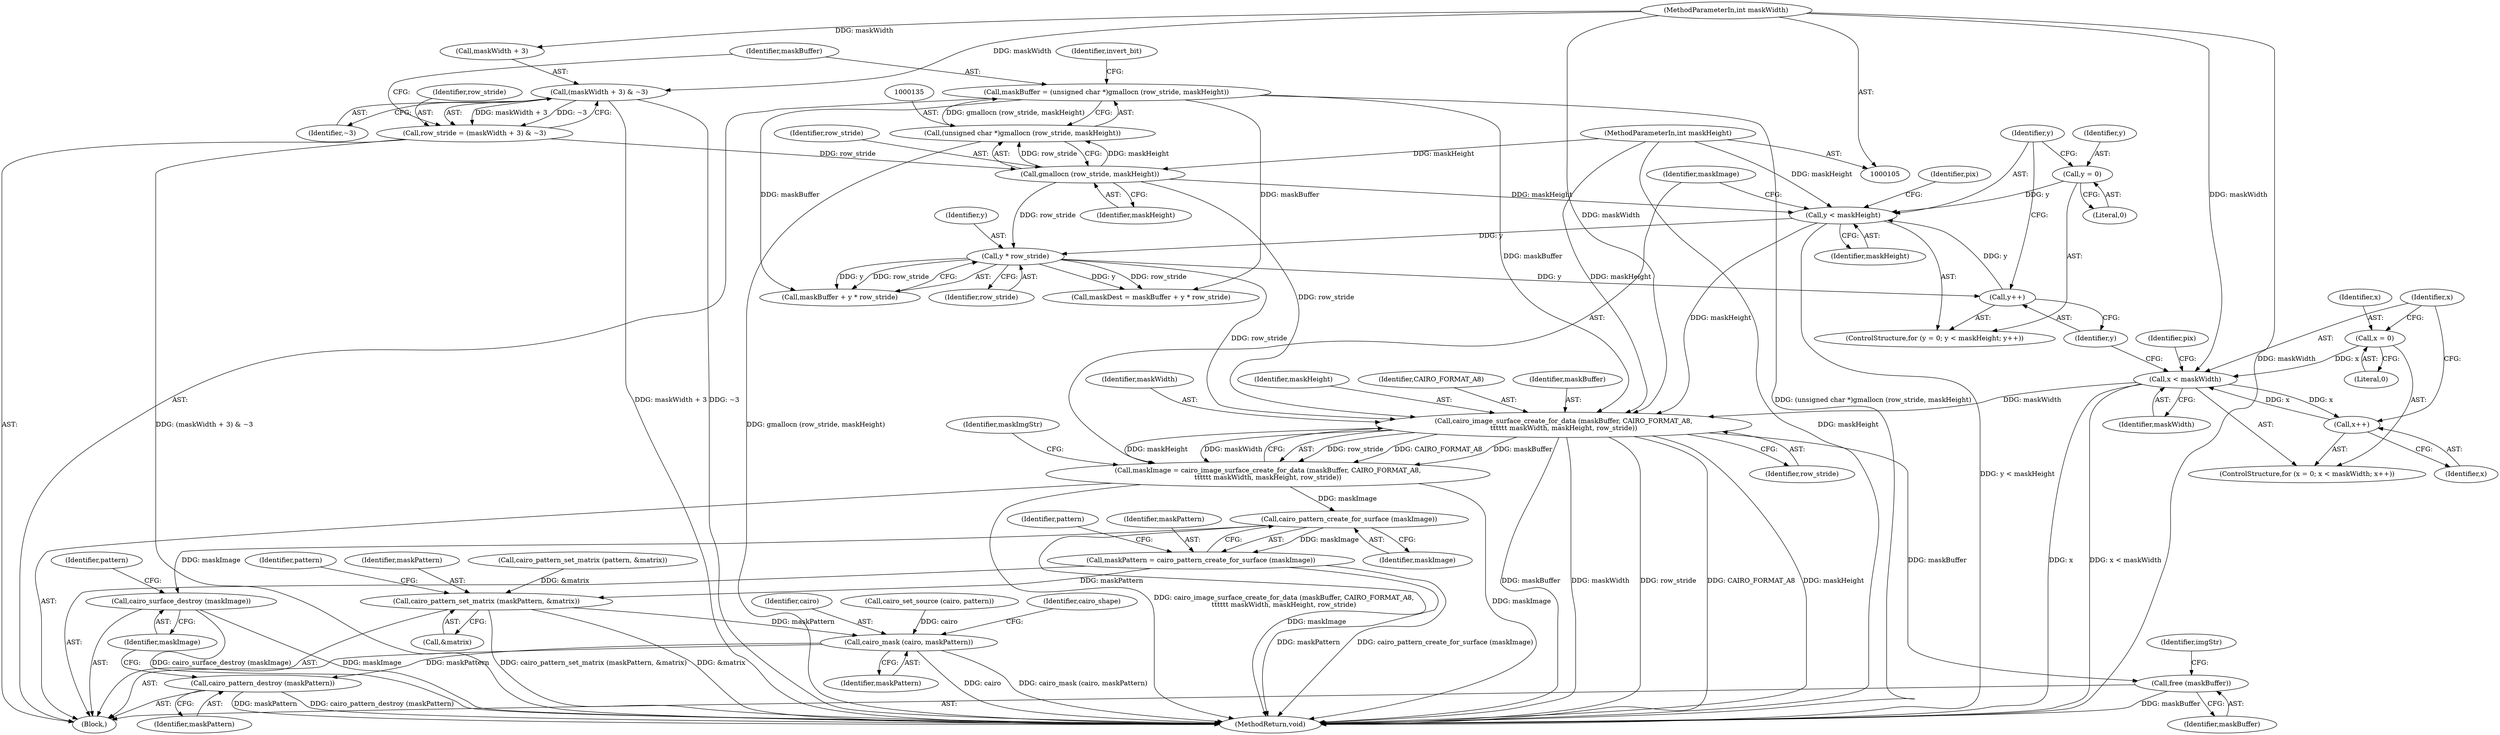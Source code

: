 digraph "0_poppler_7b2d314a61fd0e12f47c62996cb49ec0d1ba747a_2@API" {
"1000201" [label="(Call,cairo_image_surface_create_for_data (maskBuffer, CAIRO_FORMAT_A8,\n\t\t\t\t\t\t maskWidth, maskHeight, row_stride))"];
"1000132" [label="(Call,maskBuffer = (unsigned char *)gmallocn (row_stride, maskHeight))"];
"1000134" [label="(Call,(unsigned char *)gmallocn (row_stride, maskHeight))"];
"1000136" [label="(Call,gmallocn (row_stride, maskHeight))"];
"1000124" [label="(Call,row_stride = (maskWidth + 3) & ~3)"];
"1000126" [label="(Call,(maskWidth + 3) & ~3)"];
"1000113" [label="(MethodParameterIn,int maskWidth)"];
"1000114" [label="(MethodParameterIn,int maskHeight)"];
"1000176" [label="(Call,x < maskWidth)"];
"1000179" [label="(Call,x++)"];
"1000173" [label="(Call,x = 0)"];
"1000156" [label="(Call,y < maskHeight)"];
"1000159" [label="(Call,y++)"];
"1000169" [label="(Call,y * row_stride)"];
"1000153" [label="(Call,y = 0)"];
"1000199" [label="(Call,maskImage = cairo_image_surface_create_for_data (maskBuffer, CAIRO_FORMAT_A8,\n\t\t\t\t\t\t maskWidth, maskHeight, row_stride))"];
"1000295" [label="(Call,cairo_pattern_create_for_surface (maskImage))"];
"1000293" [label="(Call,maskPattern = cairo_pattern_create_for_surface (maskImage))"];
"1000325" [label="(Call,cairo_pattern_set_matrix (maskPattern, &matrix))"];
"1000335" [label="(Call,cairo_mask (cairo, maskPattern))"];
"1000349" [label="(Call,cairo_pattern_destroy (maskPattern))"];
"1000351" [label="(Call,cairo_surface_destroy (maskImage))"];
"1000359" [label="(Call,free (maskBuffer))"];
"1000327" [label="(Call,&matrix)"];
"1000337" [label="(Identifier,maskPattern)"];
"1000336" [label="(Identifier,cairo)"];
"1000175" [label="(Literal,0)"];
"1000157" [label="(Identifier,y)"];
"1000154" [label="(Identifier,y)"];
"1000296" [label="(Identifier,maskImage)"];
"1000321" [label="(Call,cairo_pattern_set_matrix (pattern, &matrix))"];
"1000180" [label="(Identifier,x)"];
"1000294" [label="(Identifier,maskPattern)"];
"1000354" [label="(Identifier,pattern)"];
"1000362" [label="(Identifier,imgStr)"];
"1000138" [label="(Identifier,maskHeight)"];
"1000363" [label="(MethodReturn,void)"];
"1000200" [label="(Identifier,maskImage)"];
"1000153" [label="(Call,y = 0)"];
"1000330" [label="(Identifier,pattern)"];
"1000156" [label="(Call,y < maskHeight)"];
"1000163" [label="(Identifier,pix)"];
"1000173" [label="(Call,x = 0)"];
"1000155" [label="(Literal,0)"];
"1000136" [label="(Call,gmallocn (row_stride, maskHeight))"];
"1000203" [label="(Identifier,CAIRO_FORMAT_A8)"];
"1000170" [label="(Identifier,y)"];
"1000359" [label="(Call,free (maskBuffer))"];
"1000176" [label="(Call,x < maskWidth)"];
"1000325" [label="(Call,cairo_pattern_set_matrix (maskPattern, &matrix))"];
"1000332" [label="(Call,cairo_set_source (cairo, pattern))"];
"1000177" [label="(Identifier,x)"];
"1000172" [label="(ControlStructure,for (x = 0; x < maskWidth; x++))"];
"1000113" [label="(MethodParameterIn,int maskWidth)"];
"1000206" [label="(Identifier,row_stride)"];
"1000351" [label="(Call,cairo_surface_destroy (maskImage))"];
"1000147" [label="(Identifier,invert_bit)"];
"1000160" [label="(Identifier,y)"];
"1000169" [label="(Call,y * row_stride)"];
"1000174" [label="(Identifier,x)"];
"1000349" [label="(Call,cairo_pattern_destroy (maskPattern))"];
"1000165" [label="(Call,maskDest = maskBuffer + y * row_stride)"];
"1000185" [label="(Identifier,pix)"];
"1000133" [label="(Identifier,maskBuffer)"];
"1000202" [label="(Identifier,maskBuffer)"];
"1000134" [label="(Call,(unsigned char *)gmallocn (row_stride, maskHeight))"];
"1000339" [label="(Identifier,cairo_shape)"];
"1000152" [label="(ControlStructure,for (y = 0; y < maskHeight; y++))"];
"1000326" [label="(Identifier,maskPattern)"];
"1000126" [label="(Call,(maskWidth + 3) & ~3)"];
"1000199" [label="(Call,maskImage = cairo_image_surface_create_for_data (maskBuffer, CAIRO_FORMAT_A8,\n\t\t\t\t\t\t maskWidth, maskHeight, row_stride))"];
"1000201" [label="(Call,cairo_image_surface_create_for_data (maskBuffer, CAIRO_FORMAT_A8,\n\t\t\t\t\t\t maskWidth, maskHeight, row_stride))"];
"1000132" [label="(Call,maskBuffer = (unsigned char *)gmallocn (row_stride, maskHeight))"];
"1000125" [label="(Identifier,row_stride)"];
"1000116" [label="(Block,)"];
"1000178" [label="(Identifier,maskWidth)"];
"1000158" [label="(Identifier,maskHeight)"];
"1000167" [label="(Call,maskBuffer + y * row_stride)"];
"1000137" [label="(Identifier,row_stride)"];
"1000204" [label="(Identifier,maskWidth)"];
"1000127" [label="(Call,maskWidth + 3)"];
"1000360" [label="(Identifier,maskBuffer)"];
"1000295" [label="(Call,cairo_pattern_create_for_surface (maskImage))"];
"1000114" [label="(MethodParameterIn,int maskHeight)"];
"1000171" [label="(Identifier,row_stride)"];
"1000352" [label="(Identifier,maskImage)"];
"1000130" [label="(Identifier,~3)"];
"1000159" [label="(Call,y++)"];
"1000335" [label="(Call,cairo_mask (cairo, maskPattern))"];
"1000208" [label="(Identifier,maskImgStr)"];
"1000299" [label="(Identifier,pattern)"];
"1000179" [label="(Call,x++)"];
"1000205" [label="(Identifier,maskHeight)"];
"1000124" [label="(Call,row_stride = (maskWidth + 3) & ~3)"];
"1000293" [label="(Call,maskPattern = cairo_pattern_create_for_surface (maskImage))"];
"1000350" [label="(Identifier,maskPattern)"];
"1000201" -> "1000199"  [label="AST: "];
"1000201" -> "1000206"  [label="CFG: "];
"1000202" -> "1000201"  [label="AST: "];
"1000203" -> "1000201"  [label="AST: "];
"1000204" -> "1000201"  [label="AST: "];
"1000205" -> "1000201"  [label="AST: "];
"1000206" -> "1000201"  [label="AST: "];
"1000199" -> "1000201"  [label="CFG: "];
"1000201" -> "1000363"  [label="DDG: row_stride"];
"1000201" -> "1000363"  [label="DDG: CAIRO_FORMAT_A8"];
"1000201" -> "1000363"  [label="DDG: maskHeight"];
"1000201" -> "1000363"  [label="DDG: maskBuffer"];
"1000201" -> "1000363"  [label="DDG: maskWidth"];
"1000201" -> "1000199"  [label="DDG: row_stride"];
"1000201" -> "1000199"  [label="DDG: CAIRO_FORMAT_A8"];
"1000201" -> "1000199"  [label="DDG: maskBuffer"];
"1000201" -> "1000199"  [label="DDG: maskHeight"];
"1000201" -> "1000199"  [label="DDG: maskWidth"];
"1000132" -> "1000201"  [label="DDG: maskBuffer"];
"1000176" -> "1000201"  [label="DDG: maskWidth"];
"1000113" -> "1000201"  [label="DDG: maskWidth"];
"1000156" -> "1000201"  [label="DDG: maskHeight"];
"1000114" -> "1000201"  [label="DDG: maskHeight"];
"1000169" -> "1000201"  [label="DDG: row_stride"];
"1000136" -> "1000201"  [label="DDG: row_stride"];
"1000201" -> "1000359"  [label="DDG: maskBuffer"];
"1000132" -> "1000116"  [label="AST: "];
"1000132" -> "1000134"  [label="CFG: "];
"1000133" -> "1000132"  [label="AST: "];
"1000134" -> "1000132"  [label="AST: "];
"1000147" -> "1000132"  [label="CFG: "];
"1000132" -> "1000363"  [label="DDG: (unsigned char *)gmallocn (row_stride, maskHeight)"];
"1000134" -> "1000132"  [label="DDG: gmallocn (row_stride, maskHeight)"];
"1000132" -> "1000165"  [label="DDG: maskBuffer"];
"1000132" -> "1000167"  [label="DDG: maskBuffer"];
"1000134" -> "1000136"  [label="CFG: "];
"1000135" -> "1000134"  [label="AST: "];
"1000136" -> "1000134"  [label="AST: "];
"1000134" -> "1000363"  [label="DDG: gmallocn (row_stride, maskHeight)"];
"1000136" -> "1000134"  [label="DDG: row_stride"];
"1000136" -> "1000134"  [label="DDG: maskHeight"];
"1000136" -> "1000138"  [label="CFG: "];
"1000137" -> "1000136"  [label="AST: "];
"1000138" -> "1000136"  [label="AST: "];
"1000124" -> "1000136"  [label="DDG: row_stride"];
"1000114" -> "1000136"  [label="DDG: maskHeight"];
"1000136" -> "1000156"  [label="DDG: maskHeight"];
"1000136" -> "1000169"  [label="DDG: row_stride"];
"1000124" -> "1000116"  [label="AST: "];
"1000124" -> "1000126"  [label="CFG: "];
"1000125" -> "1000124"  [label="AST: "];
"1000126" -> "1000124"  [label="AST: "];
"1000133" -> "1000124"  [label="CFG: "];
"1000124" -> "1000363"  [label="DDG: (maskWidth + 3) & ~3"];
"1000126" -> "1000124"  [label="DDG: maskWidth + 3"];
"1000126" -> "1000124"  [label="DDG: ~3"];
"1000126" -> "1000130"  [label="CFG: "];
"1000127" -> "1000126"  [label="AST: "];
"1000130" -> "1000126"  [label="AST: "];
"1000126" -> "1000363"  [label="DDG: ~3"];
"1000126" -> "1000363"  [label="DDG: maskWidth + 3"];
"1000113" -> "1000126"  [label="DDG: maskWidth"];
"1000113" -> "1000105"  [label="AST: "];
"1000113" -> "1000363"  [label="DDG: maskWidth"];
"1000113" -> "1000127"  [label="DDG: maskWidth"];
"1000113" -> "1000176"  [label="DDG: maskWidth"];
"1000114" -> "1000105"  [label="AST: "];
"1000114" -> "1000363"  [label="DDG: maskHeight"];
"1000114" -> "1000156"  [label="DDG: maskHeight"];
"1000176" -> "1000172"  [label="AST: "];
"1000176" -> "1000178"  [label="CFG: "];
"1000177" -> "1000176"  [label="AST: "];
"1000178" -> "1000176"  [label="AST: "];
"1000185" -> "1000176"  [label="CFG: "];
"1000160" -> "1000176"  [label="CFG: "];
"1000176" -> "1000363"  [label="DDG: x < maskWidth"];
"1000176" -> "1000363"  [label="DDG: x"];
"1000179" -> "1000176"  [label="DDG: x"];
"1000173" -> "1000176"  [label="DDG: x"];
"1000176" -> "1000179"  [label="DDG: x"];
"1000179" -> "1000172"  [label="AST: "];
"1000179" -> "1000180"  [label="CFG: "];
"1000180" -> "1000179"  [label="AST: "];
"1000177" -> "1000179"  [label="CFG: "];
"1000173" -> "1000172"  [label="AST: "];
"1000173" -> "1000175"  [label="CFG: "];
"1000174" -> "1000173"  [label="AST: "];
"1000175" -> "1000173"  [label="AST: "];
"1000177" -> "1000173"  [label="CFG: "];
"1000156" -> "1000152"  [label="AST: "];
"1000156" -> "1000158"  [label="CFG: "];
"1000157" -> "1000156"  [label="AST: "];
"1000158" -> "1000156"  [label="AST: "];
"1000163" -> "1000156"  [label="CFG: "];
"1000200" -> "1000156"  [label="CFG: "];
"1000156" -> "1000363"  [label="DDG: y < maskHeight"];
"1000159" -> "1000156"  [label="DDG: y"];
"1000153" -> "1000156"  [label="DDG: y"];
"1000156" -> "1000169"  [label="DDG: y"];
"1000159" -> "1000152"  [label="AST: "];
"1000159" -> "1000160"  [label="CFG: "];
"1000160" -> "1000159"  [label="AST: "];
"1000157" -> "1000159"  [label="CFG: "];
"1000169" -> "1000159"  [label="DDG: y"];
"1000169" -> "1000167"  [label="AST: "];
"1000169" -> "1000171"  [label="CFG: "];
"1000170" -> "1000169"  [label="AST: "];
"1000171" -> "1000169"  [label="AST: "];
"1000167" -> "1000169"  [label="CFG: "];
"1000169" -> "1000165"  [label="DDG: y"];
"1000169" -> "1000165"  [label="DDG: row_stride"];
"1000169" -> "1000167"  [label="DDG: y"];
"1000169" -> "1000167"  [label="DDG: row_stride"];
"1000153" -> "1000152"  [label="AST: "];
"1000153" -> "1000155"  [label="CFG: "];
"1000154" -> "1000153"  [label="AST: "];
"1000155" -> "1000153"  [label="AST: "];
"1000157" -> "1000153"  [label="CFG: "];
"1000199" -> "1000116"  [label="AST: "];
"1000200" -> "1000199"  [label="AST: "];
"1000208" -> "1000199"  [label="CFG: "];
"1000199" -> "1000363"  [label="DDG: cairo_image_surface_create_for_data (maskBuffer, CAIRO_FORMAT_A8,\n\t\t\t\t\t\t maskWidth, maskHeight, row_stride)"];
"1000199" -> "1000363"  [label="DDG: maskImage"];
"1000199" -> "1000295"  [label="DDG: maskImage"];
"1000295" -> "1000293"  [label="AST: "];
"1000295" -> "1000296"  [label="CFG: "];
"1000296" -> "1000295"  [label="AST: "];
"1000293" -> "1000295"  [label="CFG: "];
"1000295" -> "1000363"  [label="DDG: maskImage"];
"1000295" -> "1000293"  [label="DDG: maskImage"];
"1000295" -> "1000351"  [label="DDG: maskImage"];
"1000293" -> "1000116"  [label="AST: "];
"1000294" -> "1000293"  [label="AST: "];
"1000299" -> "1000293"  [label="CFG: "];
"1000293" -> "1000363"  [label="DDG: maskPattern"];
"1000293" -> "1000363"  [label="DDG: cairo_pattern_create_for_surface (maskImage)"];
"1000293" -> "1000325"  [label="DDG: maskPattern"];
"1000325" -> "1000116"  [label="AST: "];
"1000325" -> "1000327"  [label="CFG: "];
"1000326" -> "1000325"  [label="AST: "];
"1000327" -> "1000325"  [label="AST: "];
"1000330" -> "1000325"  [label="CFG: "];
"1000325" -> "1000363"  [label="DDG: cairo_pattern_set_matrix (maskPattern, &matrix)"];
"1000325" -> "1000363"  [label="DDG: &matrix"];
"1000321" -> "1000325"  [label="DDG: &matrix"];
"1000325" -> "1000335"  [label="DDG: maskPattern"];
"1000335" -> "1000116"  [label="AST: "];
"1000335" -> "1000337"  [label="CFG: "];
"1000336" -> "1000335"  [label="AST: "];
"1000337" -> "1000335"  [label="AST: "];
"1000339" -> "1000335"  [label="CFG: "];
"1000335" -> "1000363"  [label="DDG: cairo"];
"1000335" -> "1000363"  [label="DDG: cairo_mask (cairo, maskPattern)"];
"1000332" -> "1000335"  [label="DDG: cairo"];
"1000335" -> "1000349"  [label="DDG: maskPattern"];
"1000349" -> "1000116"  [label="AST: "];
"1000349" -> "1000350"  [label="CFG: "];
"1000350" -> "1000349"  [label="AST: "];
"1000352" -> "1000349"  [label="CFG: "];
"1000349" -> "1000363"  [label="DDG: cairo_pattern_destroy (maskPattern)"];
"1000349" -> "1000363"  [label="DDG: maskPattern"];
"1000351" -> "1000116"  [label="AST: "];
"1000351" -> "1000352"  [label="CFG: "];
"1000352" -> "1000351"  [label="AST: "];
"1000354" -> "1000351"  [label="CFG: "];
"1000351" -> "1000363"  [label="DDG: cairo_surface_destroy (maskImage)"];
"1000351" -> "1000363"  [label="DDG: maskImage"];
"1000359" -> "1000116"  [label="AST: "];
"1000359" -> "1000360"  [label="CFG: "];
"1000360" -> "1000359"  [label="AST: "];
"1000362" -> "1000359"  [label="CFG: "];
"1000359" -> "1000363"  [label="DDG: maskBuffer"];
}
